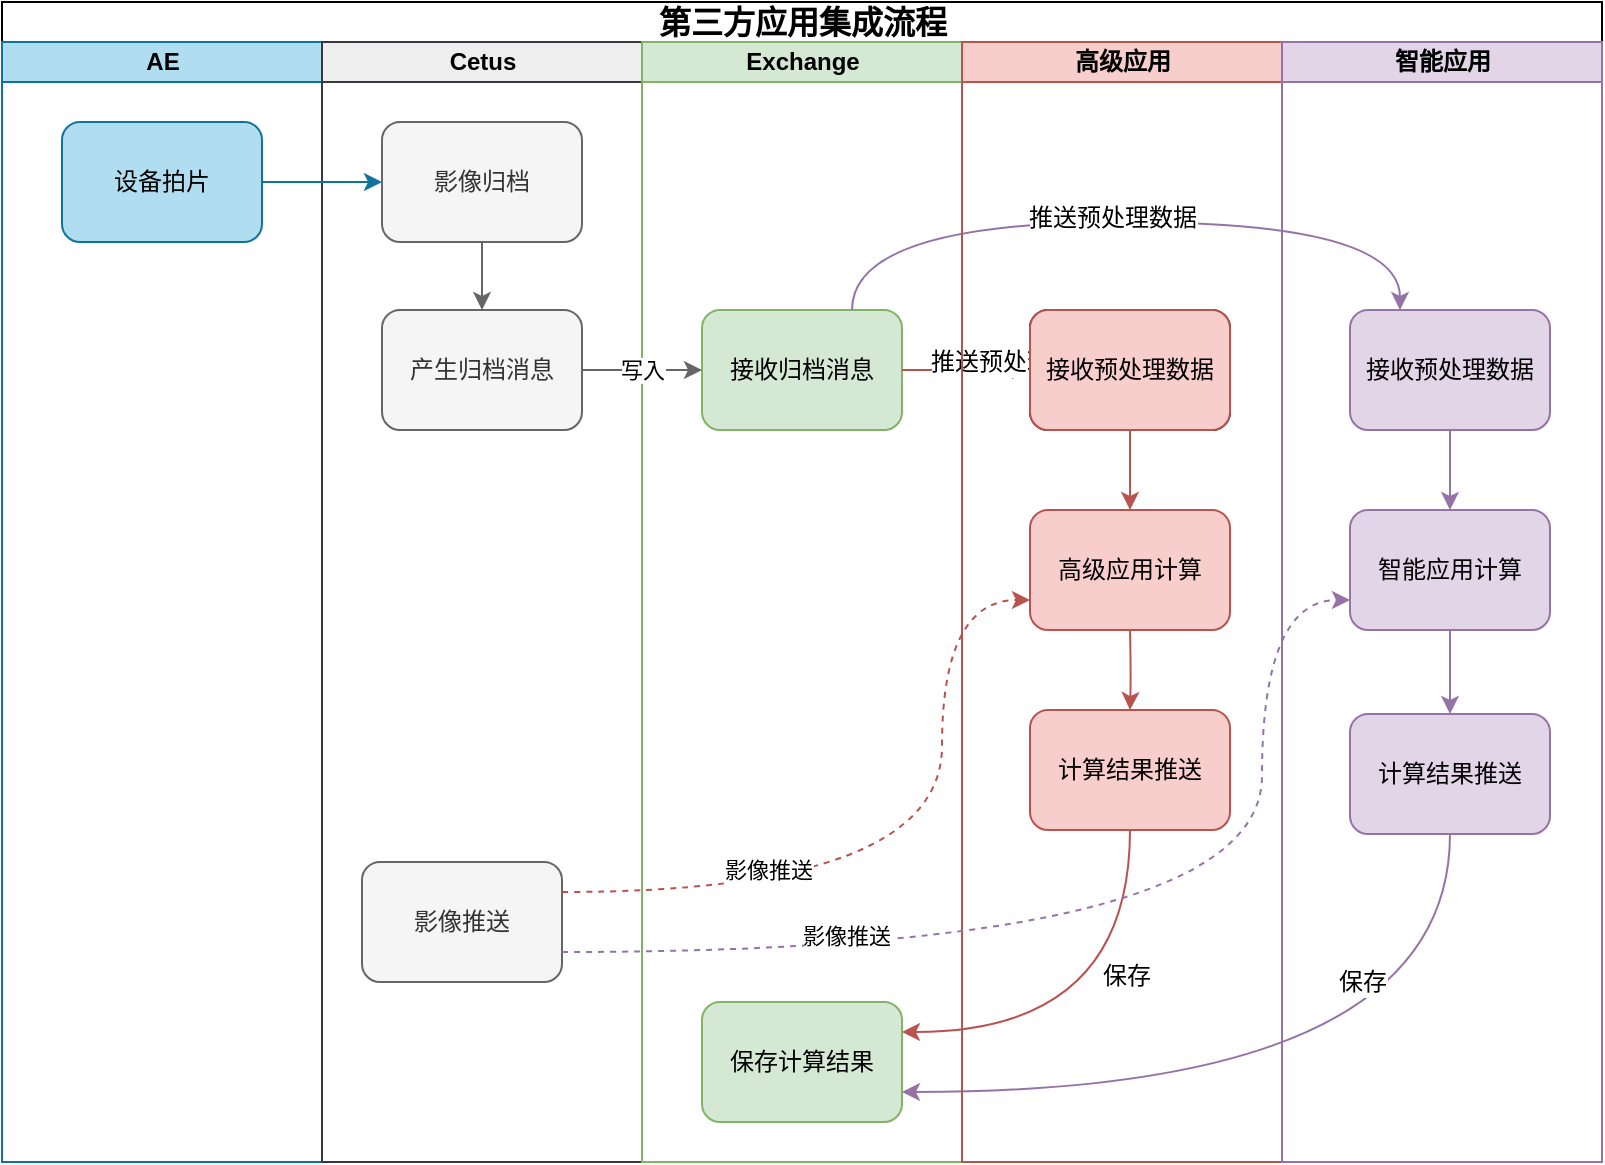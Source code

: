 <mxfile version="19.0.3" type="device"><diagram name="Page-1" id="74e2e168-ea6b-b213-b513-2b3c1d86103e"><mxGraphModel dx="1422" dy="881" grid="1" gridSize="10" guides="1" tooltips="1" connect="1" arrows="1" fold="1" page="1" pageScale="1" pageWidth="1100" pageHeight="850" background="#ffffff" math="0" shadow="0"><root><mxCell id="0"/><mxCell id="1" parent="0"/><mxCell id="77e6c97f196da883-1" value="&lt;span style=&quot;font-size: 16px;&quot;&gt;第三方应用集成流程&lt;/span&gt;" style="swimlane;html=1;childLayout=stackLayout;startSize=20;rounded=0;shadow=0;labelBackgroundColor=none;strokeWidth=1;fontFamily=Verdana;fontSize=8;align=center;fillColor=none;" parent="1" vertex="1"><mxGeometry x="70" y="40" width="800" height="580" as="geometry"/></mxCell><mxCell id="77e6c97f196da883-2" value="AE" style="swimlane;html=1;startSize=20;fillColor=#b1ddf0;strokeColor=#10739E;" parent="77e6c97f196da883-1" vertex="1"><mxGeometry y="20" width="160" height="560" as="geometry"/></mxCell><mxCell id="zWs-Ectqi9zTFfrd9tsQ-1" value="设备拍片" style="rounded=1;whiteSpace=wrap;html=1;shadow=0;labelBackgroundColor=none;strokeWidth=1;fontFamily=Helvetica;fontSize=12;align=center;fillColor=#b1ddf0;strokeColor=#10739e;" parent="77e6c97f196da883-2" vertex="1"><mxGeometry x="30" y="40" width="100" height="60" as="geometry"/></mxCell><mxCell id="77e6c97f196da883-3" value="Cetus" style="swimlane;html=1;startSize=20;fillColor=#eeeeee;strokeColor=#36393d;" parent="77e6c97f196da883-1" vertex="1"><mxGeometry x="160" y="20" width="160" height="560" as="geometry"><mxRectangle x="160" y="20" width="30" height="660" as="alternateBounds"/></mxGeometry></mxCell><mxCell id="Jdh-Vw_Ew0GuvKV6sFA_-42" value="产生归档消息" style="rounded=1;whiteSpace=wrap;html=1;shadow=0;labelBackgroundColor=none;strokeWidth=1;fontFamily=Helvetica;fontSize=12;align=center;fillColor=#f5f5f5;strokeColor=#666666;fontColor=#333333;" parent="77e6c97f196da883-3" vertex="1"><mxGeometry x="30" y="134" width="100" height="60" as="geometry"/></mxCell><mxCell id="YCbSRnqNM8wkV4uKLwII-6" style="edgeStyle=orthogonalEdgeStyle;rounded=0;orthogonalLoop=1;jettySize=auto;html=1;exitX=0.5;exitY=1;exitDx=0;exitDy=0;entryX=0.5;entryY=0;entryDx=0;entryDy=0;strokeColor=#666666;" parent="77e6c97f196da883-3" source="YCbSRnqNM8wkV4uKLwII-3" target="Jdh-Vw_Ew0GuvKV6sFA_-42" edge="1"><mxGeometry relative="1" as="geometry"/></mxCell><mxCell id="YCbSRnqNM8wkV4uKLwII-3" value="影像归档" style="rounded=1;whiteSpace=wrap;html=1;shadow=0;labelBackgroundColor=none;strokeWidth=1;fontFamily=Helvetica;fontSize=12;align=center;fillColor=#f5f5f5;strokeColor=#666666;fontColor=#333333;" parent="77e6c97f196da883-3" vertex="1"><mxGeometry x="30" y="40" width="100" height="60" as="geometry"/></mxCell><mxCell id="Jdh-Vw_Ew0GuvKV6sFA_-101" value="影像推送" style="rounded=1;whiteSpace=wrap;html=1;shadow=0;labelBackgroundColor=none;strokeWidth=1;fontFamily=Helvetica;fontSize=12;align=center;fillColor=#f5f5f5;strokeColor=#666666;fontColor=#333333;" parent="77e6c97f196da883-3" vertex="1"><mxGeometry x="20" y="410" width="100" height="60" as="geometry"/></mxCell><mxCell id="77e6c97f196da883-5" value="Exchange" style="swimlane;html=1;startSize=20;fillColor=#d5e8d4;strokeColor=#82b366;" parent="77e6c97f196da883-1" vertex="1"><mxGeometry x="320" y="20" width="160" height="560" as="geometry"><mxRectangle x="320" y="20" width="30" height="660" as="alternateBounds"/></mxGeometry></mxCell><mxCell id="YCbSRnqNM8wkV4uKLwII-4" value="接收归档消息" style="rounded=1;whiteSpace=wrap;html=1;shadow=0;labelBackgroundColor=none;strokeWidth=1;fontFamily=Helvetica;fontSize=12;align=center;fillColor=#d5e8d4;strokeColor=#82b366;" parent="77e6c97f196da883-5" vertex="1"><mxGeometry x="30" y="134" width="100" height="60" as="geometry"/></mxCell><mxCell id="Jdh-Vw_Ew0GuvKV6sFA_-36" value="保存计算结果" style="rounded=1;whiteSpace=wrap;html=1;shadow=0;labelBackgroundColor=none;strokeWidth=1;fontFamily=Helvetica;fontSize=12;align=center;fillColor=#d5e8d4;strokeColor=#82b366;" parent="77e6c97f196da883-5" vertex="1"><mxGeometry x="30" y="480" width="100" height="60" as="geometry"/></mxCell><mxCell id="Jdh-Vw_Ew0GuvKV6sFA_-19" style="edgeStyle=orthogonalEdgeStyle;rounded=0;orthogonalLoop=1;jettySize=auto;html=1;entryX=0;entryY=0.5;entryDx=0;entryDy=0;fontFamily=Helvetica;fontSize=12;exitX=1;exitY=0.5;exitDx=0;exitDy=0;fillColor=#f8cecc;strokeColor=#b85450;" parent="77e6c97f196da883-1" source="YCbSRnqNM8wkV4uKLwII-4" target="Jdh-Vw_Ew0GuvKV6sFA_-18" edge="1"><mxGeometry relative="1" as="geometry"><mxPoint x="300" y="640" as="sourcePoint"/></mxGeometry></mxCell><mxCell id="Jdh-Vw_Ew0GuvKV6sFA_-20" style="rounded=0;orthogonalLoop=1;jettySize=auto;html=1;elbow=vertical;entryX=0.25;entryY=0;entryDx=0;entryDy=0;edgeStyle=orthogonalEdgeStyle;curved=1;fontFamily=Helvetica;fontSize=12;exitX=0.75;exitY=0;exitDx=0;exitDy=0;fillColor=#e1d5e7;strokeColor=#9673a6;" parent="77e6c97f196da883-1" source="YCbSRnqNM8wkV4uKLwII-4" target="Jdh-Vw_Ew0GuvKV6sFA_-10" edge="1"><mxGeometry relative="1" as="geometry"><mxPoint x="300" y="640" as="sourcePoint"/><mxPoint x="810" y="700" as="targetPoint"/><Array as="points"><mxPoint x="425" y="110"/><mxPoint x="699" y="110"/></Array></mxGeometry></mxCell><mxCell id="Jdh-Vw_Ew0GuvKV6sFA_-21" value="推送预处理数据" style="edgeLabel;html=1;align=center;verticalAlign=middle;resizable=0;points=[];fontFamily=Helvetica;fontSize=12;" parent="Jdh-Vw_Ew0GuvKV6sFA_-20" vertex="1" connectable="0"><mxGeometry x="-0.476" y="-1" relative="1" as="geometry"><mxPoint x="30" y="69" as="offset"/></mxGeometry></mxCell><mxCell id="Jdh-Vw_Ew0GuvKV6sFA_-23" value="推送预处理数据" style="edgeLabel;html=1;align=center;verticalAlign=middle;resizable=0;points=[];fontFamily=Helvetica;fontSize=12;" parent="Jdh-Vw_Ew0GuvKV6sFA_-20" vertex="1" connectable="0"><mxGeometry x="0.19" y="16" relative="1" as="geometry"><mxPoint x="-42.0" y="14" as="offset"/></mxGeometry></mxCell><mxCell id="Jdh-Vw_Ew0GuvKV6sFA_-40" style="rounded=0;orthogonalLoop=1;jettySize=auto;html=1;exitX=0.5;exitY=1;exitDx=0;exitDy=0;entryX=1;entryY=0.75;entryDx=0;entryDy=0;edgeStyle=orthogonalEdgeStyle;curved=1;fontFamily=Helvetica;fontSize=12;fillColor=#e1d5e7;strokeColor=#9673a6;" parent="77e6c97f196da883-1" source="Jdh-Vw_Ew0GuvKV6sFA_-32" target="Jdh-Vw_Ew0GuvKV6sFA_-36" edge="1"><mxGeometry relative="1" as="geometry"><Array as="points"><mxPoint x="724" y="545"/></Array></mxGeometry></mxCell><mxCell id="Jdh-Vw_Ew0GuvKV6sFA_-41" value="保存" style="edgeLabel;html=1;align=center;verticalAlign=middle;resizable=0;points=[];fontFamily=Helvetica;fontSize=12;" parent="Jdh-Vw_Ew0GuvKV6sFA_-40" vertex="1" connectable="0"><mxGeometry x="-0.214" y="-7" relative="1" as="geometry"><mxPoint x="-15" y="-48" as="offset"/></mxGeometry></mxCell><mxCell id="77e6c97f196da883-7" value="高级应用" style="swimlane;html=1;startSize=20;fillColor=#f8cecc;strokeColor=#b85450;" parent="77e6c97f196da883-1" vertex="1"><mxGeometry x="480" y="20" width="160" height="560" as="geometry"><mxRectangle x="640" y="20" width="30" height="660" as="alternateBounds"/></mxGeometry></mxCell><mxCell id="Jdh-Vw_Ew0GuvKV6sFA_-24" style="edgeStyle=orthogonalEdgeStyle;curved=1;rounded=0;orthogonalLoop=1;jettySize=auto;html=1;exitX=0.5;exitY=1;exitDx=0;exitDy=0;entryX=0.5;entryY=0;entryDx=0;entryDy=0;fontFamily=Helvetica;fontSize=12;fillColor=#f8cecc;strokeColor=#b85450;" parent="77e6c97f196da883-7" source="Jdh-Vw_Ew0GuvKV6sFA_-18" target="Jdh-Vw_Ew0GuvKV6sFA_-100" edge="1"><mxGeometry relative="1" as="geometry"><mxPoint x="84" y="234" as="targetPoint"/></mxGeometry></mxCell><mxCell id="Jdh-Vw_Ew0GuvKV6sFA_-18" value="接收预处理数据" style="rounded=1;whiteSpace=wrap;html=1;shadow=0;labelBackgroundColor=none;strokeWidth=1;fontFamily=Helvetica;fontSize=12;align=center;" parent="77e6c97f196da883-7" vertex="1"><mxGeometry x="34" y="134" width="100" height="60" as="geometry"/></mxCell><mxCell id="Jdh-Vw_Ew0GuvKV6sFA_-33" style="edgeStyle=orthogonalEdgeStyle;curved=1;rounded=0;orthogonalLoop=1;jettySize=auto;html=1;exitX=0.5;exitY=1;exitDx=0;exitDy=0;entryX=0.5;entryY=0;entryDx=0;entryDy=0;fontFamily=Helvetica;fontSize=12;fillColor=#f8cecc;strokeColor=#b85450;" parent="77e6c97f196da883-7" target="Jdh-Vw_Ew0GuvKV6sFA_-31" edge="1"><mxGeometry relative="1" as="geometry"><mxPoint x="84" y="294" as="sourcePoint"/></mxGeometry></mxCell><mxCell id="Jdh-Vw_Ew0GuvKV6sFA_-31" value="计算结果推送" style="rounded=1;whiteSpace=wrap;html=1;shadow=0;labelBackgroundColor=none;strokeWidth=1;fontFamily=Helvetica;fontSize=12;align=center;fillColor=#f8cecc;strokeColor=#b85450;" parent="77e6c97f196da883-7" vertex="1"><mxGeometry x="34" y="334" width="100" height="60" as="geometry"/></mxCell><mxCell id="Jdh-Vw_Ew0GuvKV6sFA_-99" value="接收预处理数据" style="rounded=1;whiteSpace=wrap;html=1;shadow=0;labelBackgroundColor=none;strokeWidth=1;fontFamily=Helvetica;fontSize=12;align=center;fillColor=#f8cecc;strokeColor=#b85450;" parent="77e6c97f196da883-7" vertex="1"><mxGeometry x="34" y="134" width="100" height="60" as="geometry"/></mxCell><mxCell id="Jdh-Vw_Ew0GuvKV6sFA_-100" value="高级应用计算" style="rounded=1;whiteSpace=wrap;html=1;shadow=0;labelBackgroundColor=none;strokeWidth=1;fontFamily=Helvetica;fontSize=12;align=center;fillColor=#f8cecc;strokeColor=#b85450;" parent="77e6c97f196da883-7" vertex="1"><mxGeometry x="34" y="234" width="100" height="60" as="geometry"/></mxCell><mxCell id="Jdh-Vw_Ew0GuvKV6sFA_-9" value="智能应用" style="swimlane;html=1;startSize=20;fillColor=#e1d5e7;strokeColor=#9673a6;" parent="77e6c97f196da883-1" vertex="1"><mxGeometry x="640" y="20" width="160" height="560" as="geometry"><mxRectangle x="800" y="20" width="30" height="660" as="alternateBounds"/></mxGeometry></mxCell><mxCell id="Jdh-Vw_Ew0GuvKV6sFA_-26" style="edgeStyle=orthogonalEdgeStyle;curved=1;rounded=0;orthogonalLoop=1;jettySize=auto;html=1;exitX=0.5;exitY=1;exitDx=0;exitDy=0;entryX=0.5;entryY=0;entryDx=0;entryDy=0;fontFamily=Helvetica;fontSize=12;fillColor=#e1d5e7;strokeColor=#9673a6;" parent="Jdh-Vw_Ew0GuvKV6sFA_-9" source="Jdh-Vw_Ew0GuvKV6sFA_-10" target="Jdh-Vw_Ew0GuvKV6sFA_-25" edge="1"><mxGeometry relative="1" as="geometry"/></mxCell><mxCell id="Jdh-Vw_Ew0GuvKV6sFA_-10" value="接收预处理数据" style="rounded=1;whiteSpace=wrap;html=1;shadow=0;labelBackgroundColor=none;strokeWidth=1;fontFamily=Helvetica;fontSize=12;align=center;fillColor=#e1d5e7;strokeColor=#9673a6;" parent="Jdh-Vw_Ew0GuvKV6sFA_-9" vertex="1"><mxGeometry x="34" y="134" width="100" height="60" as="geometry"/></mxCell><mxCell id="Jdh-Vw_Ew0GuvKV6sFA_-34" style="edgeStyle=orthogonalEdgeStyle;curved=1;rounded=0;orthogonalLoop=1;jettySize=auto;html=1;entryX=0.5;entryY=0;entryDx=0;entryDy=0;fontFamily=Helvetica;fontSize=12;fillColor=#e1d5e7;strokeColor=#9673a6;" parent="Jdh-Vw_Ew0GuvKV6sFA_-9" source="Jdh-Vw_Ew0GuvKV6sFA_-25" target="Jdh-Vw_Ew0GuvKV6sFA_-32" edge="1"><mxGeometry relative="1" as="geometry"/></mxCell><mxCell id="Jdh-Vw_Ew0GuvKV6sFA_-25" value="智能应用计算" style="rounded=1;whiteSpace=wrap;html=1;shadow=0;labelBackgroundColor=none;strokeWidth=1;fontFamily=Helvetica;fontSize=12;align=center;fillColor=#e1d5e7;strokeColor=#9673a6;" parent="Jdh-Vw_Ew0GuvKV6sFA_-9" vertex="1"><mxGeometry x="34" y="234" width="100" height="60" as="geometry"/></mxCell><mxCell id="Jdh-Vw_Ew0GuvKV6sFA_-32" value="计算结果推送" style="rounded=1;whiteSpace=wrap;html=1;shadow=0;labelBackgroundColor=none;strokeWidth=1;fontFamily=Helvetica;fontSize=12;align=center;fillColor=#e1d5e7;strokeColor=#9673a6;" parent="Jdh-Vw_Ew0GuvKV6sFA_-9" vertex="1"><mxGeometry x="34" y="336" width="100" height="60" as="geometry"/></mxCell><mxCell id="YCbSRnqNM8wkV4uKLwII-102" value="写入" style="edgeStyle=orthogonalEdgeStyle;rounded=0;orthogonalLoop=1;jettySize=auto;html=1;exitX=1;exitY=0.5;exitDx=0;exitDy=0;entryX=0;entryY=0.5;entryDx=0;entryDy=0;strokeColor=#666666;" parent="77e6c97f196da883-1" source="Jdh-Vw_Ew0GuvKV6sFA_-42" target="YCbSRnqNM8wkV4uKLwII-4" edge="1"><mxGeometry relative="1" as="geometry"><mxPoint x="190" y="184" as="targetPoint"/></mxGeometry></mxCell><mxCell id="YCbSRnqNM8wkV4uKLwII-25" value="保存" style="rounded=0;orthogonalLoop=1;jettySize=auto;html=1;exitX=0.5;exitY=1;exitDx=0;exitDy=0;edgeStyle=orthogonalEdgeStyle;curved=1;fontFamily=Helvetica;fontSize=12;entryX=1;entryY=0.25;entryDx=0;entryDy=0;fillColor=#f8cecc;strokeColor=#b85450;" parent="77e6c97f196da883-1" source="Jdh-Vw_Ew0GuvKV6sFA_-31" target="Jdh-Vw_Ew0GuvKV6sFA_-36" edge="1"><mxGeometry x="-0.323" y="-2" relative="1" as="geometry"><mxPoint x="640" y="416" as="targetPoint"/><mxPoint x="700" y="384" as="sourcePoint"/><Array as="points"><mxPoint x="564" y="515"/></Array><mxPoint as="offset"/></mxGeometry></mxCell><mxCell id="zWs-Ectqi9zTFfrd9tsQ-2" style="edgeStyle=orthogonalEdgeStyle;rounded=0;orthogonalLoop=1;jettySize=auto;html=1;exitX=1;exitY=0.5;exitDx=0;exitDy=0;entryX=0;entryY=0.5;entryDx=0;entryDy=0;strokeColor=#10739E;" parent="77e6c97f196da883-1" source="zWs-Ectqi9zTFfrd9tsQ-1" target="YCbSRnqNM8wkV4uKLwII-3" edge="1"><mxGeometry relative="1" as="geometry"/></mxCell><mxCell id="IKMqT49mY-vgVpmlzyhC-7" style="edgeStyle=orthogonalEdgeStyle;curved=1;rounded=0;orthogonalLoop=1;jettySize=auto;html=1;exitX=1;exitY=0.25;exitDx=0;exitDy=0;entryX=0;entryY=0.75;entryDx=0;entryDy=0;fillColor=#f8cecc;strokeColor=#b85450;dashed=1;" parent="77e6c97f196da883-1" source="Jdh-Vw_Ew0GuvKV6sFA_-101" target="Jdh-Vw_Ew0GuvKV6sFA_-100" edge="1"><mxGeometry relative="1" as="geometry"><Array as="points"><mxPoint x="470" y="445"/><mxPoint x="470" y="299"/></Array></mxGeometry></mxCell><mxCell id="IKMqT49mY-vgVpmlzyhC-10" value="影像推送" style="edgeLabel;html=1;align=center;verticalAlign=middle;resizable=0;points=[];" parent="IKMqT49mY-vgVpmlzyhC-7" vertex="1" connectable="0"><mxGeometry x="-0.458" y="11" relative="1" as="geometry"><mxPoint as="offset"/></mxGeometry></mxCell><mxCell id="IKMqT49mY-vgVpmlzyhC-8" style="edgeStyle=orthogonalEdgeStyle;curved=1;rounded=0;orthogonalLoop=1;jettySize=auto;html=1;exitX=1;exitY=0.75;exitDx=0;exitDy=0;entryX=0;entryY=0.75;entryDx=0;entryDy=0;fillColor=#e1d5e7;strokeColor=#9673a6;dashed=1;" parent="77e6c97f196da883-1" source="Jdh-Vw_Ew0GuvKV6sFA_-101" target="Jdh-Vw_Ew0GuvKV6sFA_-25" edge="1"><mxGeometry relative="1" as="geometry"><Array as="points"><mxPoint x="630" y="475"/><mxPoint x="630" y="299"/></Array></mxGeometry></mxCell><mxCell id="IKMqT49mY-vgVpmlzyhC-9" value="影像推送" style="edgeLabel;html=1;align=center;verticalAlign=middle;resizable=0;points=[];" parent="IKMqT49mY-vgVpmlzyhC-8" vertex="1" connectable="0"><mxGeometry x="-0.502" y="8" relative="1" as="geometry"><mxPoint as="offset"/></mxGeometry></mxCell></root></mxGraphModel></diagram></mxfile>